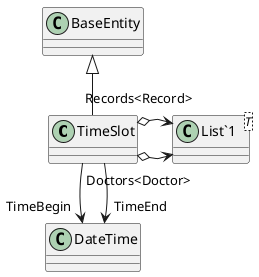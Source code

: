 @startuml
class TimeSlot {
}
class "List`1"<T> {
}
BaseEntity <|-- TimeSlot
TimeSlot --> "TimeBegin" DateTime
TimeSlot --> "TimeEnd" DateTime
TimeSlot o-> "Doctors<Doctor>" "List`1"
TimeSlot o-> "Records<Record>" "List`1"
@enduml
